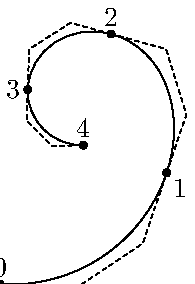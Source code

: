 beginfig(1);
z0 = (0,0);    z1 = (60,40);
z2 = (40,90);  z3 = (10,70);
z4 = (30,50);
path p; p = z0..z1..z2..z3..z4;
draw p;
for t=0 upto 3:
  draw point t of p--postcontrol t of p
  --precontrol t+1 of p--point t+1 of p
  %withcolor 0.5white
  dashed (evenly scaled .5)
    ;
endfor
dotlabels.top(0,2,4);
dotlabels.lft(3);
dotlabels.lrt(1);
endfig;
